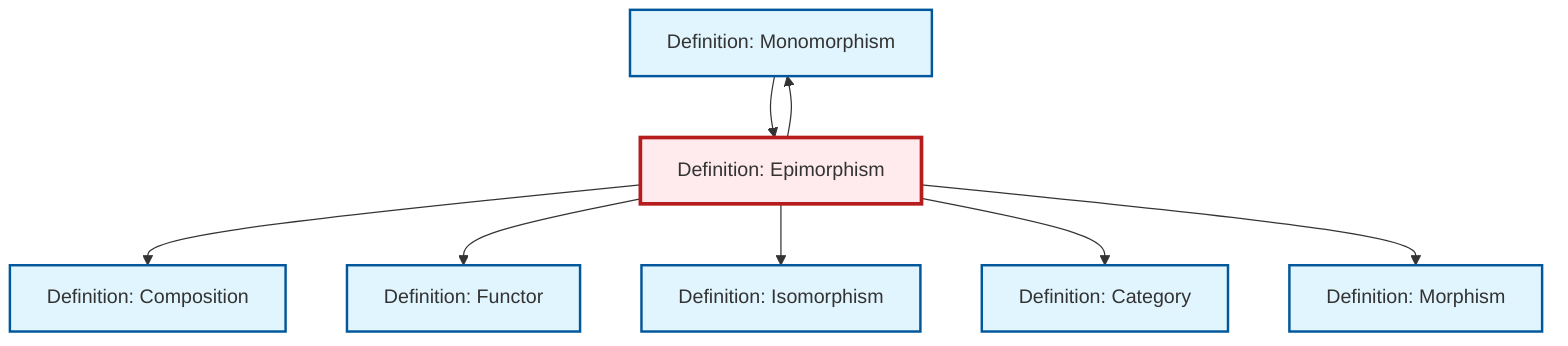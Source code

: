 graph TD
    classDef definition fill:#e1f5fe,stroke:#01579b,stroke-width:2px
    classDef theorem fill:#f3e5f5,stroke:#4a148c,stroke-width:2px
    classDef axiom fill:#fff3e0,stroke:#e65100,stroke-width:2px
    classDef example fill:#e8f5e9,stroke:#1b5e20,stroke-width:2px
    classDef current fill:#ffebee,stroke:#b71c1c,stroke-width:3px
    def-isomorphism["Definition: Isomorphism"]:::definition
    def-composition["Definition: Composition"]:::definition
    def-category["Definition: Category"]:::definition
    def-monomorphism["Definition: Monomorphism"]:::definition
    def-functor["Definition: Functor"]:::definition
    def-morphism["Definition: Morphism"]:::definition
    def-epimorphism["Definition: Epimorphism"]:::definition
    def-epimorphism --> def-composition
    def-epimorphism --> def-functor
    def-epimorphism --> def-isomorphism
    def-epimorphism --> def-category
    def-epimorphism --> def-monomorphism
    def-epimorphism --> def-morphism
    def-monomorphism --> def-epimorphism
    class def-epimorphism current